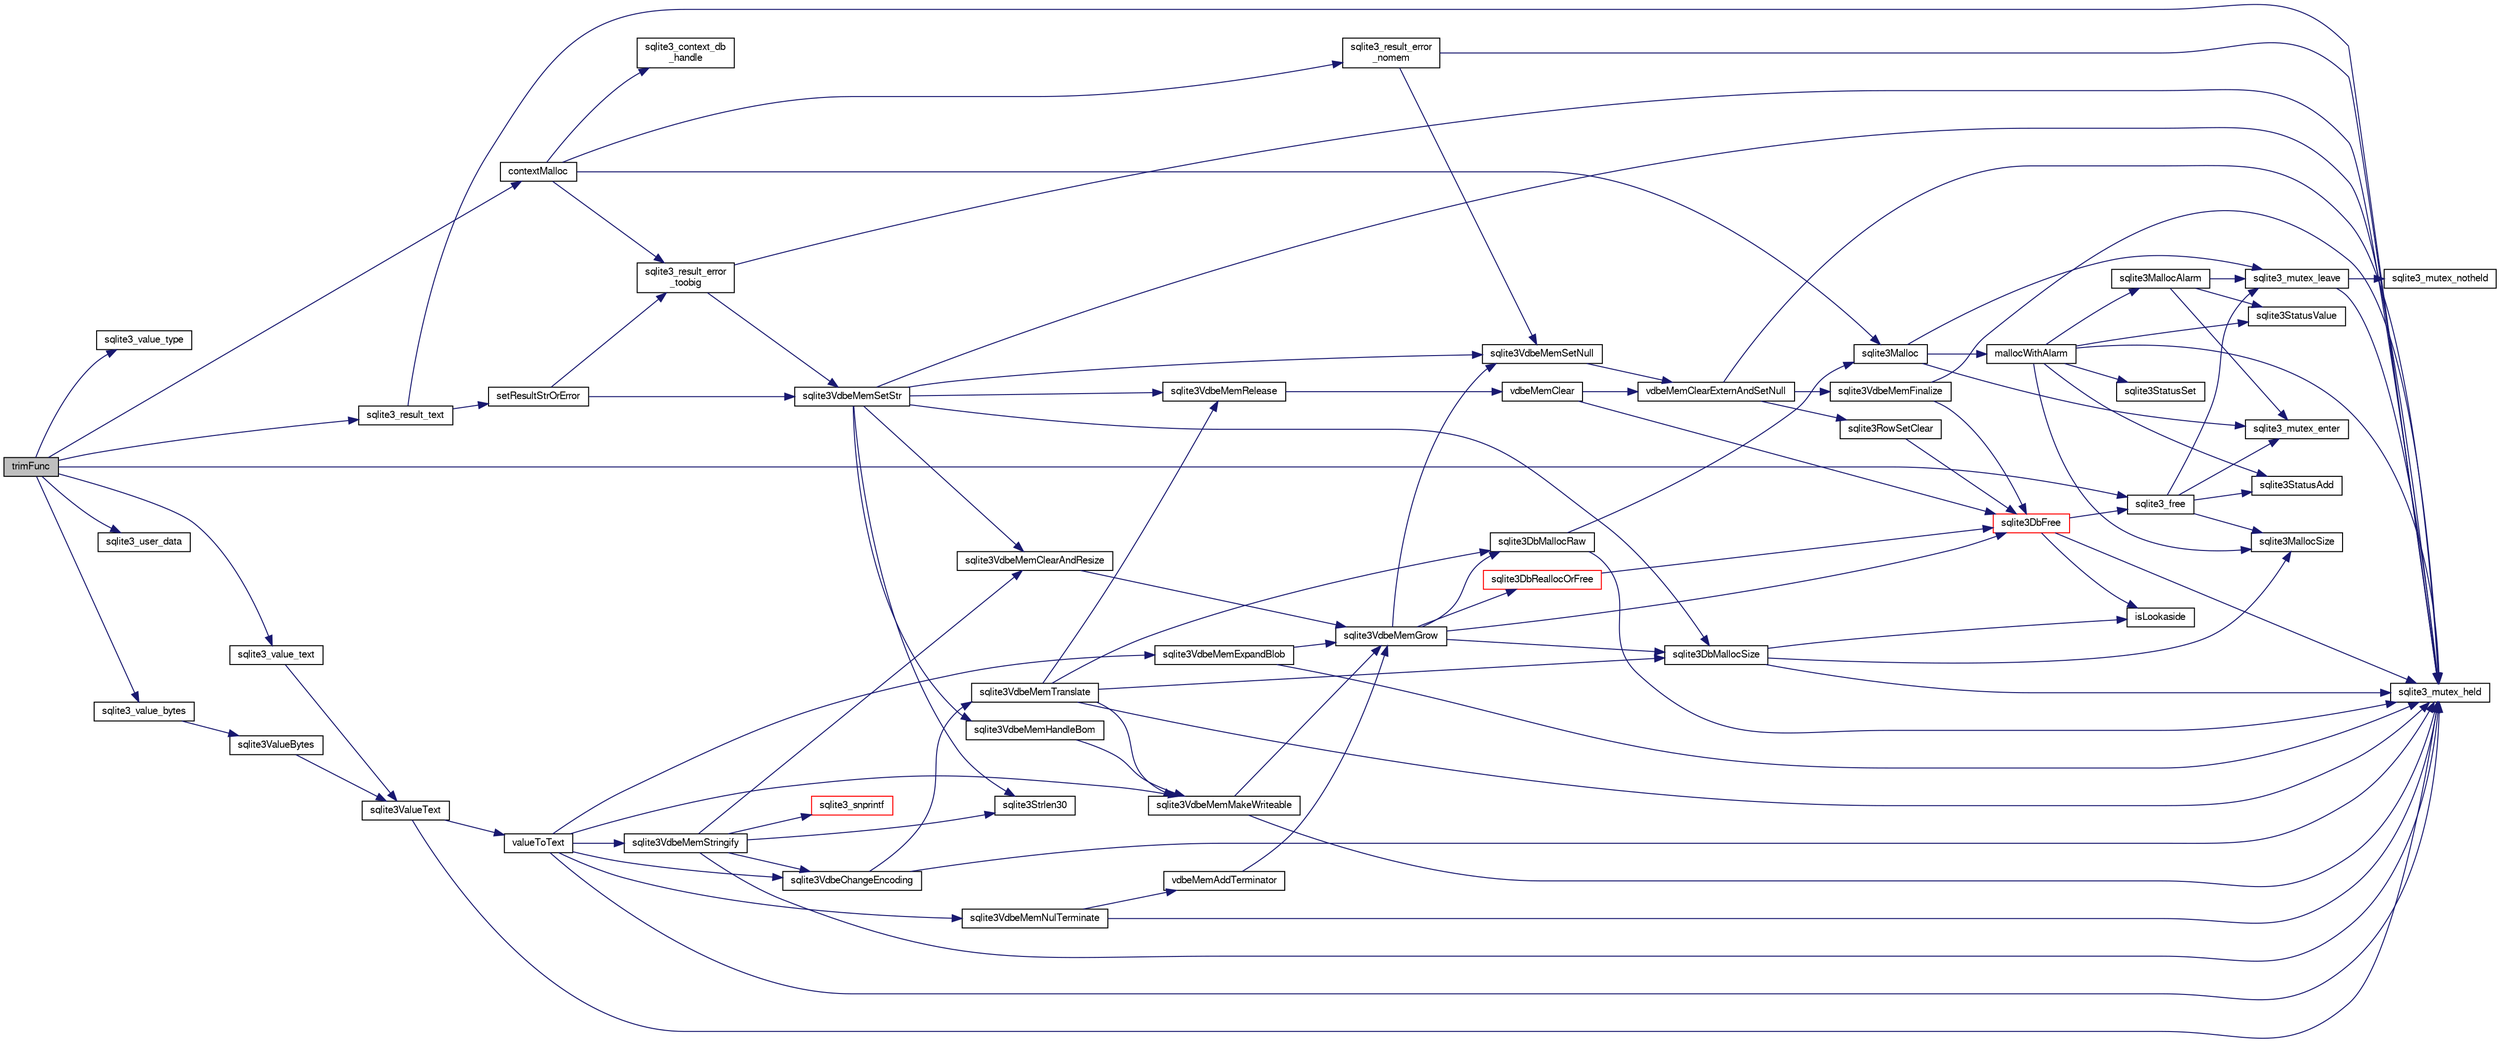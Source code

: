 digraph "trimFunc"
{
  edge [fontname="FreeSans",fontsize="10",labelfontname="FreeSans",labelfontsize="10"];
  node [fontname="FreeSans",fontsize="10",shape=record];
  rankdir="LR";
  Node841893 [label="trimFunc",height=0.2,width=0.4,color="black", fillcolor="grey75", style="filled", fontcolor="black"];
  Node841893 -> Node841894 [color="midnightblue",fontsize="10",style="solid",fontname="FreeSans"];
  Node841894 [label="sqlite3_value_type",height=0.2,width=0.4,color="black", fillcolor="white", style="filled",URL="$sqlite3_8c.html#ac5e91a982065a1ab220a43bbd18cfa60"];
  Node841893 -> Node841895 [color="midnightblue",fontsize="10",style="solid",fontname="FreeSans"];
  Node841895 [label="sqlite3_value_text",height=0.2,width=0.4,color="black", fillcolor="white", style="filled",URL="$sqlite3_8c.html#aef2ace3239e6dd59c74110faa70f8171"];
  Node841895 -> Node841896 [color="midnightblue",fontsize="10",style="solid",fontname="FreeSans"];
  Node841896 [label="sqlite3ValueText",height=0.2,width=0.4,color="black", fillcolor="white", style="filled",URL="$sqlite3_8c.html#ad567a94e52d1adf81f4857fdba00a59b"];
  Node841896 -> Node841897 [color="midnightblue",fontsize="10",style="solid",fontname="FreeSans"];
  Node841897 [label="sqlite3_mutex_held",height=0.2,width=0.4,color="black", fillcolor="white", style="filled",URL="$sqlite3_8c.html#acf77da68932b6bc163c5e68547ecc3e7"];
  Node841896 -> Node841898 [color="midnightblue",fontsize="10",style="solid",fontname="FreeSans"];
  Node841898 [label="valueToText",height=0.2,width=0.4,color="black", fillcolor="white", style="filled",URL="$sqlite3_8c.html#abded1c4848e5c5901949c02af499044c"];
  Node841898 -> Node841897 [color="midnightblue",fontsize="10",style="solid",fontname="FreeSans"];
  Node841898 -> Node841899 [color="midnightblue",fontsize="10",style="solid",fontname="FreeSans"];
  Node841899 [label="sqlite3VdbeMemExpandBlob",height=0.2,width=0.4,color="black", fillcolor="white", style="filled",URL="$sqlite3_8c.html#afa1d06c05f058623f190c05aac4a5c7c"];
  Node841899 -> Node841897 [color="midnightblue",fontsize="10",style="solid",fontname="FreeSans"];
  Node841899 -> Node841900 [color="midnightblue",fontsize="10",style="solid",fontname="FreeSans"];
  Node841900 [label="sqlite3VdbeMemGrow",height=0.2,width=0.4,color="black", fillcolor="white", style="filled",URL="$sqlite3_8c.html#aba753c9690ae0ba31b5100945cf29447"];
  Node841900 -> Node841901 [color="midnightblue",fontsize="10",style="solid",fontname="FreeSans"];
  Node841901 [label="sqlite3DbMallocSize",height=0.2,width=0.4,color="black", fillcolor="white", style="filled",URL="$sqlite3_8c.html#aa397e5a8a03495203a0767abf0a71f86"];
  Node841901 -> Node841902 [color="midnightblue",fontsize="10",style="solid",fontname="FreeSans"];
  Node841902 [label="sqlite3MallocSize",height=0.2,width=0.4,color="black", fillcolor="white", style="filled",URL="$sqlite3_8c.html#acf5d2a5f35270bafb050bd2def576955"];
  Node841901 -> Node841897 [color="midnightblue",fontsize="10",style="solid",fontname="FreeSans"];
  Node841901 -> Node841903 [color="midnightblue",fontsize="10",style="solid",fontname="FreeSans"];
  Node841903 [label="isLookaside",height=0.2,width=0.4,color="black", fillcolor="white", style="filled",URL="$sqlite3_8c.html#a770fa05ff9717b75e16f4d968a77b897"];
  Node841900 -> Node841904 [color="midnightblue",fontsize="10",style="solid",fontname="FreeSans"];
  Node841904 [label="sqlite3DbReallocOrFree",height=0.2,width=0.4,color="red", fillcolor="white", style="filled",URL="$sqlite3_8c.html#a532a9fd62eeb46b61885a0fff075231c"];
  Node841904 -> Node841916 [color="midnightblue",fontsize="10",style="solid",fontname="FreeSans"];
  Node841916 [label="sqlite3DbFree",height=0.2,width=0.4,color="red", fillcolor="white", style="filled",URL="$sqlite3_8c.html#ac70ab821a6607b4a1b909582dc37a069"];
  Node841916 -> Node841897 [color="midnightblue",fontsize="10",style="solid",fontname="FreeSans"];
  Node841916 -> Node841903 [color="midnightblue",fontsize="10",style="solid",fontname="FreeSans"];
  Node841916 -> Node841918 [color="midnightblue",fontsize="10",style="solid",fontname="FreeSans"];
  Node841918 [label="sqlite3_free",height=0.2,width=0.4,color="black", fillcolor="white", style="filled",URL="$sqlite3_8c.html#a6552349e36a8a691af5487999ab09519"];
  Node841918 -> Node841908 [color="midnightblue",fontsize="10",style="solid",fontname="FreeSans"];
  Node841908 [label="sqlite3_mutex_enter",height=0.2,width=0.4,color="black", fillcolor="white", style="filled",URL="$sqlite3_8c.html#a1c12cde690bd89f104de5cbad12a6bf5"];
  Node841918 -> Node841915 [color="midnightblue",fontsize="10",style="solid",fontname="FreeSans"];
  Node841915 [label="sqlite3StatusAdd",height=0.2,width=0.4,color="black", fillcolor="white", style="filled",URL="$sqlite3_8c.html#afa029f93586aeab4cc85360905dae9cd"];
  Node841918 -> Node841902 [color="midnightblue",fontsize="10",style="solid",fontname="FreeSans"];
  Node841918 -> Node841913 [color="midnightblue",fontsize="10",style="solid",fontname="FreeSans"];
  Node841913 [label="sqlite3_mutex_leave",height=0.2,width=0.4,color="black", fillcolor="white", style="filled",URL="$sqlite3_8c.html#a5838d235601dbd3c1fa993555c6bcc93"];
  Node841913 -> Node841897 [color="midnightblue",fontsize="10",style="solid",fontname="FreeSans"];
  Node841913 -> Node841914 [color="midnightblue",fontsize="10",style="solid",fontname="FreeSans"];
  Node841914 [label="sqlite3_mutex_notheld",height=0.2,width=0.4,color="black", fillcolor="white", style="filled",URL="$sqlite3_8c.html#a83967c837c1c000d3b5adcfaa688f5dc"];
  Node841900 -> Node841916 [color="midnightblue",fontsize="10",style="solid",fontname="FreeSans"];
  Node841900 -> Node841906 [color="midnightblue",fontsize="10",style="solid",fontname="FreeSans"];
  Node841906 [label="sqlite3DbMallocRaw",height=0.2,width=0.4,color="black", fillcolor="white", style="filled",URL="$sqlite3_8c.html#abbe8be0cf7175e11ddc3e2218fad924e"];
  Node841906 -> Node841897 [color="midnightblue",fontsize="10",style="solid",fontname="FreeSans"];
  Node841906 -> Node841907 [color="midnightblue",fontsize="10",style="solid",fontname="FreeSans"];
  Node841907 [label="sqlite3Malloc",height=0.2,width=0.4,color="black", fillcolor="white", style="filled",URL="$sqlite3_8c.html#a361a2eaa846b1885f123abe46f5d8b2b"];
  Node841907 -> Node841908 [color="midnightblue",fontsize="10",style="solid",fontname="FreeSans"];
  Node841907 -> Node841909 [color="midnightblue",fontsize="10",style="solid",fontname="FreeSans"];
  Node841909 [label="mallocWithAlarm",height=0.2,width=0.4,color="black", fillcolor="white", style="filled",URL="$sqlite3_8c.html#ab070d5cf8e48ec8a6a43cf025d48598b"];
  Node841909 -> Node841897 [color="midnightblue",fontsize="10",style="solid",fontname="FreeSans"];
  Node841909 -> Node841910 [color="midnightblue",fontsize="10",style="solid",fontname="FreeSans"];
  Node841910 [label="sqlite3StatusSet",height=0.2,width=0.4,color="black", fillcolor="white", style="filled",URL="$sqlite3_8c.html#afec7586c01fcb5ea17dc9d7725a589d9"];
  Node841909 -> Node841911 [color="midnightblue",fontsize="10",style="solid",fontname="FreeSans"];
  Node841911 [label="sqlite3StatusValue",height=0.2,width=0.4,color="black", fillcolor="white", style="filled",URL="$sqlite3_8c.html#a30b8ac296c6e200c1fa57708d52c6ef6"];
  Node841909 -> Node841912 [color="midnightblue",fontsize="10",style="solid",fontname="FreeSans"];
  Node841912 [label="sqlite3MallocAlarm",height=0.2,width=0.4,color="black", fillcolor="white", style="filled",URL="$sqlite3_8c.html#ada66988e8471d1198f3219c062377508"];
  Node841912 -> Node841911 [color="midnightblue",fontsize="10",style="solid",fontname="FreeSans"];
  Node841912 -> Node841913 [color="midnightblue",fontsize="10",style="solid",fontname="FreeSans"];
  Node841912 -> Node841908 [color="midnightblue",fontsize="10",style="solid",fontname="FreeSans"];
  Node841909 -> Node841902 [color="midnightblue",fontsize="10",style="solid",fontname="FreeSans"];
  Node841909 -> Node841915 [color="midnightblue",fontsize="10",style="solid",fontname="FreeSans"];
  Node841907 -> Node841913 [color="midnightblue",fontsize="10",style="solid",fontname="FreeSans"];
  Node841900 -> Node842027 [color="midnightblue",fontsize="10",style="solid",fontname="FreeSans"];
  Node842027 [label="sqlite3VdbeMemSetNull",height=0.2,width=0.4,color="black", fillcolor="white", style="filled",URL="$sqlite3_8c.html#ae01092c23aebaf8a3ebdf3954609b410"];
  Node842027 -> Node842015 [color="midnightblue",fontsize="10",style="solid",fontname="FreeSans"];
  Node842015 [label="vdbeMemClearExternAndSetNull",height=0.2,width=0.4,color="black", fillcolor="white", style="filled",URL="$sqlite3_8c.html#a29c41a360fb0e86b817777daf061230c"];
  Node842015 -> Node841897 [color="midnightblue",fontsize="10",style="solid",fontname="FreeSans"];
  Node842015 -> Node842016 [color="midnightblue",fontsize="10",style="solid",fontname="FreeSans"];
  Node842016 [label="sqlite3VdbeMemFinalize",height=0.2,width=0.4,color="black", fillcolor="white", style="filled",URL="$sqlite3_8c.html#a2568220f48ddef81b1c43e401042d9d2"];
  Node842016 -> Node841897 [color="midnightblue",fontsize="10",style="solid",fontname="FreeSans"];
  Node842016 -> Node841916 [color="midnightblue",fontsize="10",style="solid",fontname="FreeSans"];
  Node842015 -> Node842017 [color="midnightblue",fontsize="10",style="solid",fontname="FreeSans"];
  Node842017 [label="sqlite3RowSetClear",height=0.2,width=0.4,color="black", fillcolor="white", style="filled",URL="$sqlite3_8c.html#ae153de0cd969511a607e26deeca80342"];
  Node842017 -> Node841916 [color="midnightblue",fontsize="10",style="solid",fontname="FreeSans"];
  Node841898 -> Node842170 [color="midnightblue",fontsize="10",style="solid",fontname="FreeSans"];
  Node842170 [label="sqlite3VdbeChangeEncoding",height=0.2,width=0.4,color="black", fillcolor="white", style="filled",URL="$sqlite3_8c.html#aa7cf8e488bf8cf9ec18528f52a40de31"];
  Node842170 -> Node841897 [color="midnightblue",fontsize="10",style="solid",fontname="FreeSans"];
  Node842170 -> Node842171 [color="midnightblue",fontsize="10",style="solid",fontname="FreeSans"];
  Node842171 [label="sqlite3VdbeMemTranslate",height=0.2,width=0.4,color="black", fillcolor="white", style="filled",URL="$sqlite3_8c.html#adc5f07459f00d96ec7591be255d029f5"];
  Node842171 -> Node841897 [color="midnightblue",fontsize="10",style="solid",fontname="FreeSans"];
  Node842171 -> Node842023 [color="midnightblue",fontsize="10",style="solid",fontname="FreeSans"];
  Node842023 [label="sqlite3VdbeMemMakeWriteable",height=0.2,width=0.4,color="black", fillcolor="white", style="filled",URL="$sqlite3_8c.html#afabdd8032205a36c69ad191c6bbb6a34"];
  Node842023 -> Node841897 [color="midnightblue",fontsize="10",style="solid",fontname="FreeSans"];
  Node842023 -> Node841900 [color="midnightblue",fontsize="10",style="solid",fontname="FreeSans"];
  Node842171 -> Node841906 [color="midnightblue",fontsize="10",style="solid",fontname="FreeSans"];
  Node842171 -> Node842018 [color="midnightblue",fontsize="10",style="solid",fontname="FreeSans"];
  Node842018 [label="sqlite3VdbeMemRelease",height=0.2,width=0.4,color="black", fillcolor="white", style="filled",URL="$sqlite3_8c.html#a90606361dbeba88159fd6ff03fcc10cc"];
  Node842018 -> Node842019 [color="midnightblue",fontsize="10",style="solid",fontname="FreeSans"];
  Node842019 [label="vdbeMemClear",height=0.2,width=0.4,color="black", fillcolor="white", style="filled",URL="$sqlite3_8c.html#a489eef6e55ad0dadf67578726b935d12"];
  Node842019 -> Node842015 [color="midnightblue",fontsize="10",style="solid",fontname="FreeSans"];
  Node842019 -> Node841916 [color="midnightblue",fontsize="10",style="solid",fontname="FreeSans"];
  Node842171 -> Node841901 [color="midnightblue",fontsize="10",style="solid",fontname="FreeSans"];
  Node841898 -> Node842023 [color="midnightblue",fontsize="10",style="solid",fontname="FreeSans"];
  Node841898 -> Node842172 [color="midnightblue",fontsize="10",style="solid",fontname="FreeSans"];
  Node842172 [label="sqlite3VdbeMemNulTerminate",height=0.2,width=0.4,color="black", fillcolor="white", style="filled",URL="$sqlite3_8c.html#ad72ffa8a87fad7797ceeca0682df6aa3"];
  Node842172 -> Node841897 [color="midnightblue",fontsize="10",style="solid",fontname="FreeSans"];
  Node842172 -> Node842173 [color="midnightblue",fontsize="10",style="solid",fontname="FreeSans"];
  Node842173 [label="vdbeMemAddTerminator",height=0.2,width=0.4,color="black", fillcolor="white", style="filled",URL="$sqlite3_8c.html#a01c7c7c70bf090b2882bce28aa35c4c9"];
  Node842173 -> Node841900 [color="midnightblue",fontsize="10",style="solid",fontname="FreeSans"];
  Node841898 -> Node842174 [color="midnightblue",fontsize="10",style="solid",fontname="FreeSans"];
  Node842174 [label="sqlite3VdbeMemStringify",height=0.2,width=0.4,color="black", fillcolor="white", style="filled",URL="$sqlite3_8c.html#aaf8a4e6bd1059297d279570e30b7680a"];
  Node842174 -> Node841897 [color="midnightblue",fontsize="10",style="solid",fontname="FreeSans"];
  Node842174 -> Node842028 [color="midnightblue",fontsize="10",style="solid",fontname="FreeSans"];
  Node842028 [label="sqlite3VdbeMemClearAndResize",height=0.2,width=0.4,color="black", fillcolor="white", style="filled",URL="$sqlite3_8c.html#add082be4aa46084ecdf023cfac898231"];
  Node842028 -> Node841900 [color="midnightblue",fontsize="10",style="solid",fontname="FreeSans"];
  Node842174 -> Node842088 [color="midnightblue",fontsize="10",style="solid",fontname="FreeSans"];
  Node842088 [label="sqlite3_snprintf",height=0.2,width=0.4,color="red", fillcolor="white", style="filled",URL="$sqlite3_8c.html#aa2695a752e971577f5784122f2013c40"];
  Node842174 -> Node841965 [color="midnightblue",fontsize="10",style="solid",fontname="FreeSans"];
  Node841965 [label="sqlite3Strlen30",height=0.2,width=0.4,color="black", fillcolor="white", style="filled",URL="$sqlite3_8c.html#a3dcd80ba41f1a308193dee74857b62a7"];
  Node842174 -> Node842170 [color="midnightblue",fontsize="10",style="solid",fontname="FreeSans"];
  Node841893 -> Node842042 [color="midnightblue",fontsize="10",style="solid",fontname="FreeSans"];
  Node842042 [label="sqlite3_value_bytes",height=0.2,width=0.4,color="black", fillcolor="white", style="filled",URL="$sqlite3_8c.html#aee6da873358a81b4bbbe1284f157b146"];
  Node842042 -> Node842043 [color="midnightblue",fontsize="10",style="solid",fontname="FreeSans"];
  Node842043 [label="sqlite3ValueBytes",height=0.2,width=0.4,color="black", fillcolor="white", style="filled",URL="$sqlite3_8c.html#a2eac906bf499092dbbbfbb47ae75ad06"];
  Node842043 -> Node841896 [color="midnightblue",fontsize="10",style="solid",fontname="FreeSans"];
  Node841893 -> Node842067 [color="midnightblue",fontsize="10",style="solid",fontname="FreeSans"];
  Node842067 [label="contextMalloc",height=0.2,width=0.4,color="black", fillcolor="white", style="filled",URL="$sqlite3_8c.html#a09e5794a0f9a8269eda3bc32d43d63c9"];
  Node842067 -> Node842030 [color="midnightblue",fontsize="10",style="solid",fontname="FreeSans"];
  Node842030 [label="sqlite3_context_db\l_handle",height=0.2,width=0.4,color="black", fillcolor="white", style="filled",URL="$sqlite3_8c.html#a4b82e673c3dcc88c179e2bae5629fa60"];
  Node842067 -> Node842037 [color="midnightblue",fontsize="10",style="solid",fontname="FreeSans"];
  Node842037 [label="sqlite3_result_error\l_toobig",height=0.2,width=0.4,color="black", fillcolor="white", style="filled",URL="$sqlite3_8c.html#ad4f0c5e8c9421d0c4550c1a108221abe"];
  Node842037 -> Node841897 [color="midnightblue",fontsize="10",style="solid",fontname="FreeSans"];
  Node842037 -> Node842035 [color="midnightblue",fontsize="10",style="solid",fontname="FreeSans"];
  Node842035 [label="sqlite3VdbeMemSetStr",height=0.2,width=0.4,color="black", fillcolor="white", style="filled",URL="$sqlite3_8c.html#a9697bec7c3b512483638ea3646191d7d"];
  Node842035 -> Node841897 [color="midnightblue",fontsize="10",style="solid",fontname="FreeSans"];
  Node842035 -> Node842027 [color="midnightblue",fontsize="10",style="solid",fontname="FreeSans"];
  Node842035 -> Node841965 [color="midnightblue",fontsize="10",style="solid",fontname="FreeSans"];
  Node842035 -> Node842028 [color="midnightblue",fontsize="10",style="solid",fontname="FreeSans"];
  Node842035 -> Node842018 [color="midnightblue",fontsize="10",style="solid",fontname="FreeSans"];
  Node842035 -> Node841901 [color="midnightblue",fontsize="10",style="solid",fontname="FreeSans"];
  Node842035 -> Node842036 [color="midnightblue",fontsize="10",style="solid",fontname="FreeSans"];
  Node842036 [label="sqlite3VdbeMemHandleBom",height=0.2,width=0.4,color="black", fillcolor="white", style="filled",URL="$sqlite3_8c.html#a8ac47607e6893715d335a0f6f4b58e3e"];
  Node842036 -> Node842023 [color="midnightblue",fontsize="10",style="solid",fontname="FreeSans"];
  Node842067 -> Node841907 [color="midnightblue",fontsize="10",style="solid",fontname="FreeSans"];
  Node842067 -> Node842057 [color="midnightblue",fontsize="10",style="solid",fontname="FreeSans"];
  Node842057 [label="sqlite3_result_error\l_nomem",height=0.2,width=0.4,color="black", fillcolor="white", style="filled",URL="$sqlite3_8c.html#aa3c1191fb83e4e8bdde15f13d05bd82a"];
  Node842057 -> Node841897 [color="midnightblue",fontsize="10",style="solid",fontname="FreeSans"];
  Node842057 -> Node842027 [color="midnightblue",fontsize="10",style="solid",fontname="FreeSans"];
  Node841893 -> Node842009 [color="midnightblue",fontsize="10",style="solid",fontname="FreeSans"];
  Node842009 [label="sqlite3_user_data",height=0.2,width=0.4,color="black", fillcolor="white", style="filled",URL="$sqlite3_8c.html#ad5112720cb942f40e424fff89f4222b8"];
  Node841893 -> Node841918 [color="midnightblue",fontsize="10",style="solid",fontname="FreeSans"];
  Node841893 -> Node842033 [color="midnightblue",fontsize="10",style="solid",fontname="FreeSans"];
  Node842033 [label="sqlite3_result_text",height=0.2,width=0.4,color="black", fillcolor="white", style="filled",URL="$sqlite3_8c.html#a2c06bc83045bd7986b89e5e8bd689bdf"];
  Node842033 -> Node841897 [color="midnightblue",fontsize="10",style="solid",fontname="FreeSans"];
  Node842033 -> Node842034 [color="midnightblue",fontsize="10",style="solid",fontname="FreeSans"];
  Node842034 [label="setResultStrOrError",height=0.2,width=0.4,color="black", fillcolor="white", style="filled",URL="$sqlite3_8c.html#af1d0f45c261a19434fad327798cc6d6b"];
  Node842034 -> Node842035 [color="midnightblue",fontsize="10",style="solid",fontname="FreeSans"];
  Node842034 -> Node842037 [color="midnightblue",fontsize="10",style="solid",fontname="FreeSans"];
}
